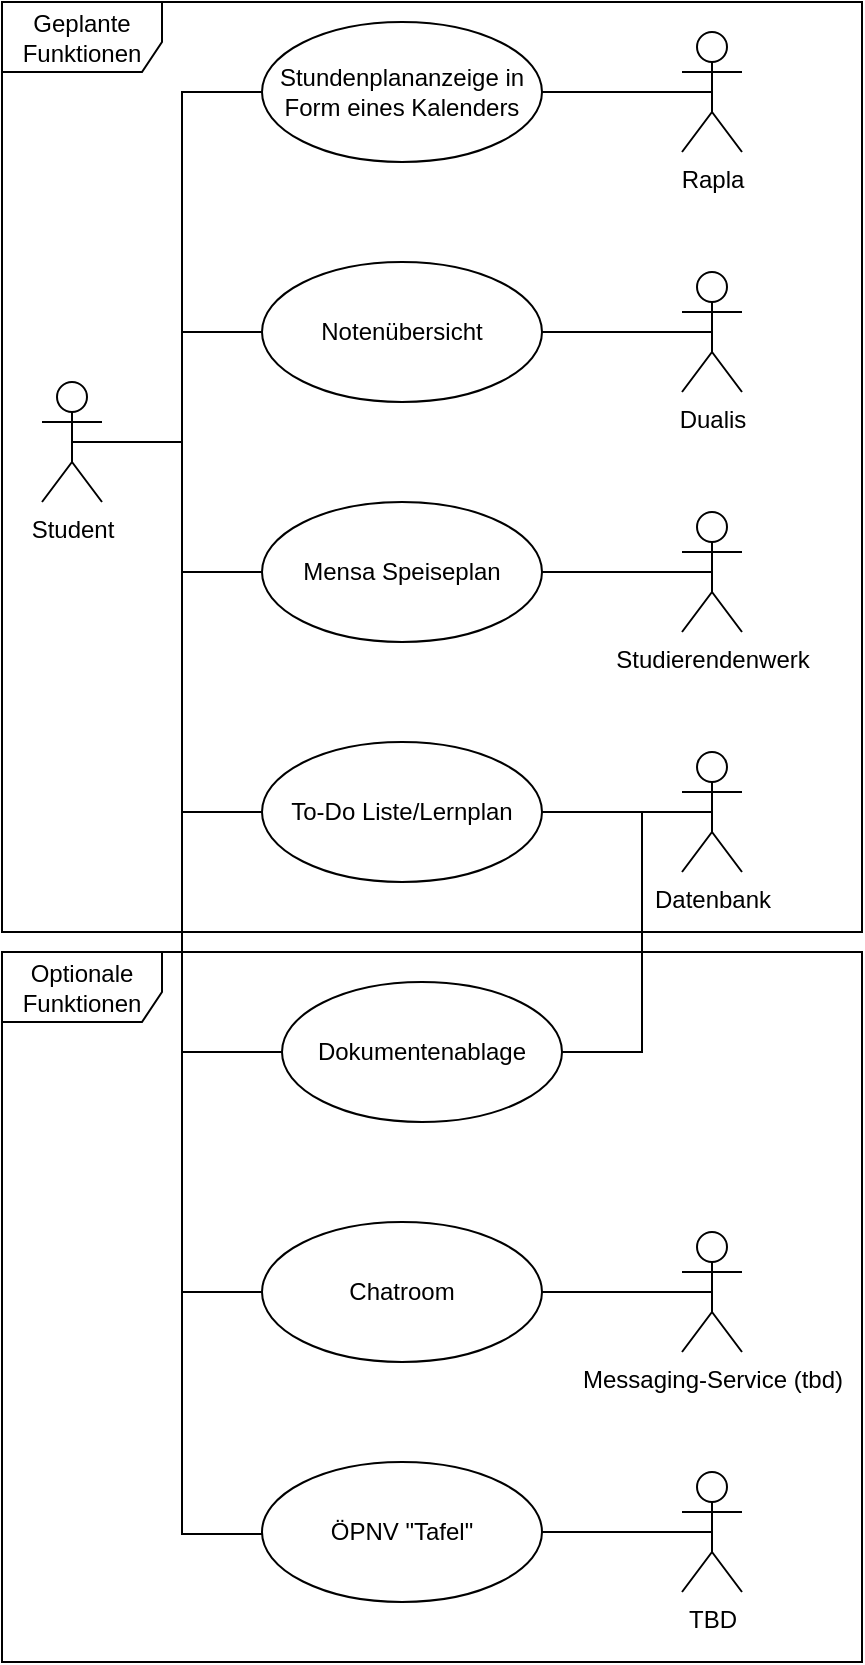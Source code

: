 <mxfile version="23.1.6" type="device">
  <diagram name="Seite-1" id="Jsu3EZeZYdBz3_dgnLTg">
    <mxGraphModel dx="830" dy="587" grid="1" gridSize="10" guides="1" tooltips="1" connect="1" arrows="1" fold="1" page="1" pageScale="1" pageWidth="827" pageHeight="1169" math="0" shadow="0">
      <root>
        <mxCell id="0" />
        <mxCell id="1" parent="0" />
        <mxCell id="69WLc_U5uE5qoxllxKAw-1" value="Student" style="shape=umlActor;verticalLabelPosition=bottom;verticalAlign=top;html=1;" vertex="1" parent="1">
          <mxGeometry x="40" y="300" width="30" height="60" as="geometry" />
        </mxCell>
        <mxCell id="69WLc_U5uE5qoxllxKAw-4" value="Rapla" style="shape=umlActor;verticalLabelPosition=bottom;verticalAlign=top;html=1;" vertex="1" parent="1">
          <mxGeometry x="360" y="125" width="30" height="60" as="geometry" />
        </mxCell>
        <mxCell id="69WLc_U5uE5qoxllxKAw-5" value="Dualis" style="shape=umlActor;verticalLabelPosition=bottom;verticalAlign=top;html=1;" vertex="1" parent="1">
          <mxGeometry x="360" y="245" width="30" height="60" as="geometry" />
        </mxCell>
        <mxCell id="69WLc_U5uE5qoxllxKAw-6" value="Stundenplananzeige in Form eines Kalenders" style="ellipse;whiteSpace=wrap;html=1;" vertex="1" parent="1">
          <mxGeometry x="150" y="120" width="140" height="70" as="geometry" />
        </mxCell>
        <mxCell id="69WLc_U5uE5qoxllxKAw-7" value="Notenübersicht" style="ellipse;whiteSpace=wrap;html=1;" vertex="1" parent="1">
          <mxGeometry x="150" y="240" width="140" height="70" as="geometry" />
        </mxCell>
        <mxCell id="69WLc_U5uE5qoxllxKAw-8" value="Mensa Speiseplan" style="ellipse;whiteSpace=wrap;html=1;" vertex="1" parent="1">
          <mxGeometry x="150" y="360" width="140" height="70" as="geometry" />
        </mxCell>
        <mxCell id="69WLc_U5uE5qoxllxKAw-12" value="" style="endArrow=none;html=1;edgeStyle=orthogonalEdgeStyle;rounded=0;exitX=0.5;exitY=0.5;exitDx=0;exitDy=0;exitPerimeter=0;entryX=0;entryY=0.5;entryDx=0;entryDy=0;" edge="1" parent="1" source="69WLc_U5uE5qoxllxKAw-1" target="69WLc_U5uE5qoxllxKAw-6">
          <mxGeometry relative="1" as="geometry">
            <mxPoint x="80" y="310" as="sourcePoint" />
            <mxPoint x="240" y="310" as="targetPoint" />
          </mxGeometry>
        </mxCell>
        <mxCell id="69WLc_U5uE5qoxllxKAw-15" value="" style="endArrow=none;html=1;edgeStyle=orthogonalEdgeStyle;rounded=0;exitX=0.5;exitY=0.5;exitDx=0;exitDy=0;exitPerimeter=0;entryX=0;entryY=0.5;entryDx=0;entryDy=0;" edge="1" parent="1" source="69WLc_U5uE5qoxllxKAw-1" target="69WLc_U5uE5qoxllxKAw-7">
          <mxGeometry relative="1" as="geometry">
            <mxPoint x="65" y="340" as="sourcePoint" />
            <mxPoint x="160" y="165" as="targetPoint" />
          </mxGeometry>
        </mxCell>
        <mxCell id="69WLc_U5uE5qoxllxKAw-16" value="" style="endArrow=none;html=1;edgeStyle=orthogonalEdgeStyle;rounded=0;exitX=0.5;exitY=0.5;exitDx=0;exitDy=0;exitPerimeter=0;entryX=0;entryY=0.5;entryDx=0;entryDy=0;" edge="1" parent="1" source="69WLc_U5uE5qoxllxKAw-1" target="69WLc_U5uE5qoxllxKAw-8">
          <mxGeometry relative="1" as="geometry">
            <mxPoint x="65" y="340" as="sourcePoint" />
            <mxPoint x="160" y="285" as="targetPoint" />
          </mxGeometry>
        </mxCell>
        <mxCell id="69WLc_U5uE5qoxllxKAw-17" value="" style="endArrow=none;html=1;edgeStyle=orthogonalEdgeStyle;rounded=0;exitX=1;exitY=0.5;exitDx=0;exitDy=0;entryX=0.5;entryY=0.5;entryDx=0;entryDy=0;entryPerimeter=0;" edge="1" parent="1" source="69WLc_U5uE5qoxllxKAw-6" target="69WLc_U5uE5qoxllxKAw-4">
          <mxGeometry relative="1" as="geometry">
            <mxPoint x="65" y="340" as="sourcePoint" />
            <mxPoint x="160" y="405" as="targetPoint" />
          </mxGeometry>
        </mxCell>
        <mxCell id="69WLc_U5uE5qoxllxKAw-18" value="" style="endArrow=none;html=1;edgeStyle=orthogonalEdgeStyle;rounded=0;exitX=1;exitY=0.5;exitDx=0;exitDy=0;entryX=0.5;entryY=0.5;entryDx=0;entryDy=0;entryPerimeter=0;" edge="1" parent="1" source="69WLc_U5uE5qoxllxKAw-7" target="69WLc_U5uE5qoxllxKAw-5">
          <mxGeometry relative="1" as="geometry">
            <mxPoint x="300" y="165" as="sourcePoint" />
            <mxPoint x="385" y="165" as="targetPoint" />
          </mxGeometry>
        </mxCell>
        <mxCell id="69WLc_U5uE5qoxllxKAw-19" value="To-Do Liste/Lernplan" style="ellipse;whiteSpace=wrap;html=1;" vertex="1" parent="1">
          <mxGeometry x="150" y="480" width="140" height="70" as="geometry" />
        </mxCell>
        <mxCell id="69WLc_U5uE5qoxllxKAw-20" value="Studierendenwerk" style="shape=umlActor;verticalLabelPosition=bottom;verticalAlign=top;html=1;" vertex="1" parent="1">
          <mxGeometry x="360" y="365" width="30" height="60" as="geometry" />
        </mxCell>
        <mxCell id="69WLc_U5uE5qoxllxKAw-21" value="Datenbank" style="shape=umlActor;verticalLabelPosition=bottom;verticalAlign=top;html=1;" vertex="1" parent="1">
          <mxGeometry x="360" y="485" width="30" height="60" as="geometry" />
        </mxCell>
        <mxCell id="69WLc_U5uE5qoxllxKAw-24" value="" style="endArrow=none;html=1;edgeStyle=orthogonalEdgeStyle;rounded=0;exitX=1;exitY=0.5;exitDx=0;exitDy=0;entryX=0.5;entryY=0.5;entryDx=0;entryDy=0;entryPerimeter=0;" edge="1" parent="1" source="69WLc_U5uE5qoxllxKAw-8" target="69WLc_U5uE5qoxllxKAw-20">
          <mxGeometry relative="1" as="geometry">
            <mxPoint x="300" y="285" as="sourcePoint" />
            <mxPoint x="385" y="285" as="targetPoint" />
          </mxGeometry>
        </mxCell>
        <mxCell id="69WLc_U5uE5qoxllxKAw-25" value="" style="endArrow=none;html=1;edgeStyle=orthogonalEdgeStyle;rounded=0;exitX=1;exitY=0.5;exitDx=0;exitDy=0;entryX=0.5;entryY=0.5;entryDx=0;entryDy=0;entryPerimeter=0;" edge="1" parent="1" source="69WLc_U5uE5qoxllxKAw-19" target="69WLc_U5uE5qoxllxKAw-21">
          <mxGeometry relative="1" as="geometry">
            <mxPoint x="300" y="405" as="sourcePoint" />
            <mxPoint x="385" y="405" as="targetPoint" />
          </mxGeometry>
        </mxCell>
        <mxCell id="69WLc_U5uE5qoxllxKAw-26" value="" style="endArrow=none;html=1;edgeStyle=orthogonalEdgeStyle;rounded=0;exitX=0.5;exitY=0.5;exitDx=0;exitDy=0;entryX=0;entryY=0.5;entryDx=0;entryDy=0;exitPerimeter=0;" edge="1" parent="1" source="69WLc_U5uE5qoxllxKAw-1" target="69WLc_U5uE5qoxllxKAw-19">
          <mxGeometry relative="1" as="geometry">
            <mxPoint x="300" y="525" as="sourcePoint" />
            <mxPoint x="385" y="525" as="targetPoint" />
          </mxGeometry>
        </mxCell>
        <mxCell id="69WLc_U5uE5qoxllxKAw-28" value="Dokumentenablage" style="ellipse;whiteSpace=wrap;html=1;" vertex="1" parent="1">
          <mxGeometry x="160" y="600" width="140" height="70" as="geometry" />
        </mxCell>
        <mxCell id="69WLc_U5uE5qoxllxKAw-29" value="" style="endArrow=none;html=1;edgeStyle=orthogonalEdgeStyle;rounded=0;exitX=1;exitY=0.5;exitDx=0;exitDy=0;entryX=0.5;entryY=0.5;entryDx=0;entryDy=0;entryPerimeter=0;" edge="1" parent="1" source="69WLc_U5uE5qoxllxKAw-28" target="69WLc_U5uE5qoxllxKAw-21">
          <mxGeometry relative="1" as="geometry">
            <mxPoint x="300" y="525" as="sourcePoint" />
            <mxPoint x="385" y="525" as="targetPoint" />
            <Array as="points">
              <mxPoint x="340" y="635" />
              <mxPoint x="340" y="515" />
            </Array>
          </mxGeometry>
        </mxCell>
        <mxCell id="69WLc_U5uE5qoxllxKAw-30" value="" style="endArrow=none;html=1;edgeStyle=orthogonalEdgeStyle;rounded=0;exitX=0.5;exitY=0.5;exitDx=0;exitDy=0;entryX=0;entryY=0.5;entryDx=0;entryDy=0;exitPerimeter=0;" edge="1" parent="1" source="69WLc_U5uE5qoxllxKAw-1" target="69WLc_U5uE5qoxllxKAw-28">
          <mxGeometry relative="1" as="geometry">
            <mxPoint x="310" y="535" as="sourcePoint" />
            <mxPoint x="395" y="535" as="targetPoint" />
            <Array as="points">
              <mxPoint x="110" y="330" />
              <mxPoint x="110" y="635" />
            </Array>
          </mxGeometry>
        </mxCell>
        <mxCell id="69WLc_U5uE5qoxllxKAw-31" value="Chatroom" style="ellipse;whiteSpace=wrap;html=1;" vertex="1" parent="1">
          <mxGeometry x="150" y="720" width="140" height="70" as="geometry" />
        </mxCell>
        <mxCell id="69WLc_U5uE5qoxllxKAw-32" value="" style="endArrow=none;html=1;edgeStyle=orthogonalEdgeStyle;rounded=0;exitX=0.5;exitY=0.5;exitDx=0;exitDy=0;entryX=0;entryY=0.5;entryDx=0;entryDy=0;exitPerimeter=0;" edge="1" parent="1" source="69WLc_U5uE5qoxllxKAw-1" target="69WLc_U5uE5qoxllxKAw-31">
          <mxGeometry relative="1" as="geometry">
            <mxPoint x="65" y="340" as="sourcePoint" />
            <mxPoint x="160" y="645" as="targetPoint" />
          </mxGeometry>
        </mxCell>
        <mxCell id="69WLc_U5uE5qoxllxKAw-33" value="" style="endArrow=none;html=1;edgeStyle=orthogonalEdgeStyle;rounded=0;exitX=0.5;exitY=0.5;exitDx=0;exitDy=0;exitPerimeter=0;entryX=0;entryY=0.5;entryDx=0;entryDy=0;" edge="1" parent="1" source="69WLc_U5uE5qoxllxKAw-1" target="69WLc_U5uE5qoxllxKAw-34">
          <mxGeometry relative="1" as="geometry">
            <mxPoint x="65" y="340" as="sourcePoint" />
            <mxPoint x="90" y="870" as="targetPoint" />
            <Array as="points">
              <mxPoint x="110" y="330" />
              <mxPoint x="110" y="876" />
              <mxPoint x="150" y="876" />
            </Array>
          </mxGeometry>
        </mxCell>
        <mxCell id="69WLc_U5uE5qoxllxKAw-34" value="ÖPNV &quot;Tafel&quot;" style="ellipse;whiteSpace=wrap;html=1;" vertex="1" parent="1">
          <mxGeometry x="150" y="840" width="140" height="70" as="geometry" />
        </mxCell>
        <mxCell id="69WLc_U5uE5qoxllxKAw-36" value="Messaging-Service (tbd)" style="shape=umlActor;verticalLabelPosition=bottom;verticalAlign=top;html=1;" vertex="1" parent="1">
          <mxGeometry x="360" y="725" width="30" height="60" as="geometry" />
        </mxCell>
        <mxCell id="69WLc_U5uE5qoxllxKAw-38" value="" style="endArrow=none;html=1;edgeStyle=orthogonalEdgeStyle;rounded=0;entryX=0.5;entryY=0.5;entryDx=0;entryDy=0;entryPerimeter=0;exitX=1;exitY=0.5;exitDx=0;exitDy=0;" edge="1" parent="1" source="69WLc_U5uE5qoxllxKAw-31" target="69WLc_U5uE5qoxllxKAw-36">
          <mxGeometry relative="1" as="geometry">
            <mxPoint x="290" y="755" as="sourcePoint" />
            <mxPoint x="375" y="754.58" as="targetPoint" />
          </mxGeometry>
        </mxCell>
        <mxCell id="69WLc_U5uE5qoxllxKAw-39" value="TBD" style="shape=umlActor;verticalLabelPosition=bottom;verticalAlign=top;html=1;" vertex="1" parent="1">
          <mxGeometry x="360" y="845" width="30" height="60" as="geometry" />
        </mxCell>
        <mxCell id="69WLc_U5uE5qoxllxKAw-40" value="" style="endArrow=none;html=1;edgeStyle=orthogonalEdgeStyle;rounded=0;entryX=0.5;entryY=0.5;entryDx=0;entryDy=0;entryPerimeter=0;exitX=1;exitY=0.5;exitDx=0;exitDy=0;" edge="1" parent="1" source="69WLc_U5uE5qoxllxKAw-34" target="69WLc_U5uE5qoxllxKAw-39">
          <mxGeometry relative="1" as="geometry">
            <mxPoint x="290" y="870" as="sourcePoint" />
            <mxPoint x="375" y="870" as="targetPoint" />
            <Array as="points">
              <mxPoint x="330" y="875" />
              <mxPoint x="330" y="875" />
            </Array>
          </mxGeometry>
        </mxCell>
        <mxCell id="69WLc_U5uE5qoxllxKAw-41" value="&lt;font style=&quot;font-size: 12px;&quot;&gt;Optionale&lt;br&gt;Funktionen&lt;/font&gt;" style="shape=umlFrame;whiteSpace=wrap;html=1;pointerEvents=0;width=80;height=35;" vertex="1" parent="1">
          <mxGeometry x="20" y="585" width="430" height="355" as="geometry" />
        </mxCell>
        <mxCell id="69WLc_U5uE5qoxllxKAw-43" value="Geplante&lt;br&gt;Funktionen" style="shape=umlFrame;whiteSpace=wrap;html=1;pointerEvents=0;width=80;height=35;" vertex="1" parent="1">
          <mxGeometry x="20" y="110" width="430" height="465" as="geometry" />
        </mxCell>
      </root>
    </mxGraphModel>
  </diagram>
</mxfile>
